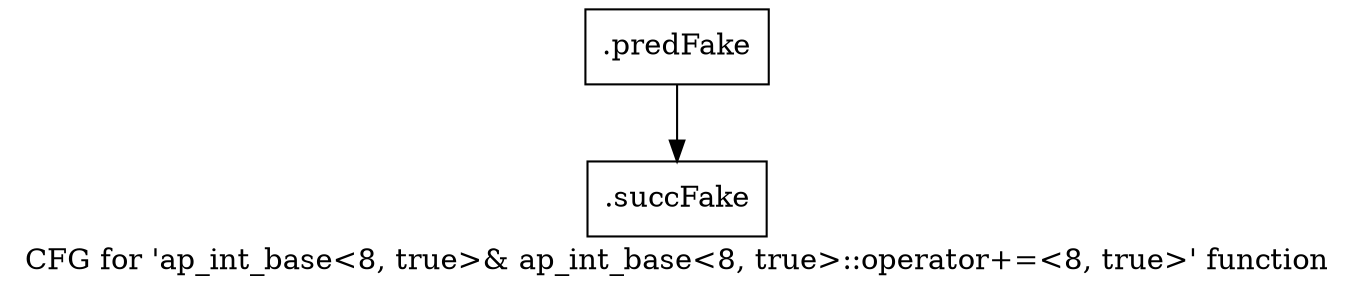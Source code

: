 digraph "CFG for 'ap_int_base\<8, true\>& ap_int_base\<8, true\>::operator+=\<8, true\>' function" {
	label="CFG for 'ap_int_base\<8, true\>& ap_int_base\<8, true\>::operator+=\<8, true\>' function";

	Node0x4756550 [shape=record,filename="",linenumber="",label="{.predFake}"];
	Node0x4756550 -> Node0x484cc70[ callList="" memoryops="" filename="/media/miguel/NewVolume/Linux/Xilinx/Vitis_HLS/2020.2/include/ap_int_base.h" execusionnum="486"];
	Node0x484cc70 [shape=record,filename="/media/miguel/NewVolume/Linux/Xilinx/Vitis_HLS/2020.2/include/ap_int_base.h",linenumber="691",label="{.succFake}"];
}
